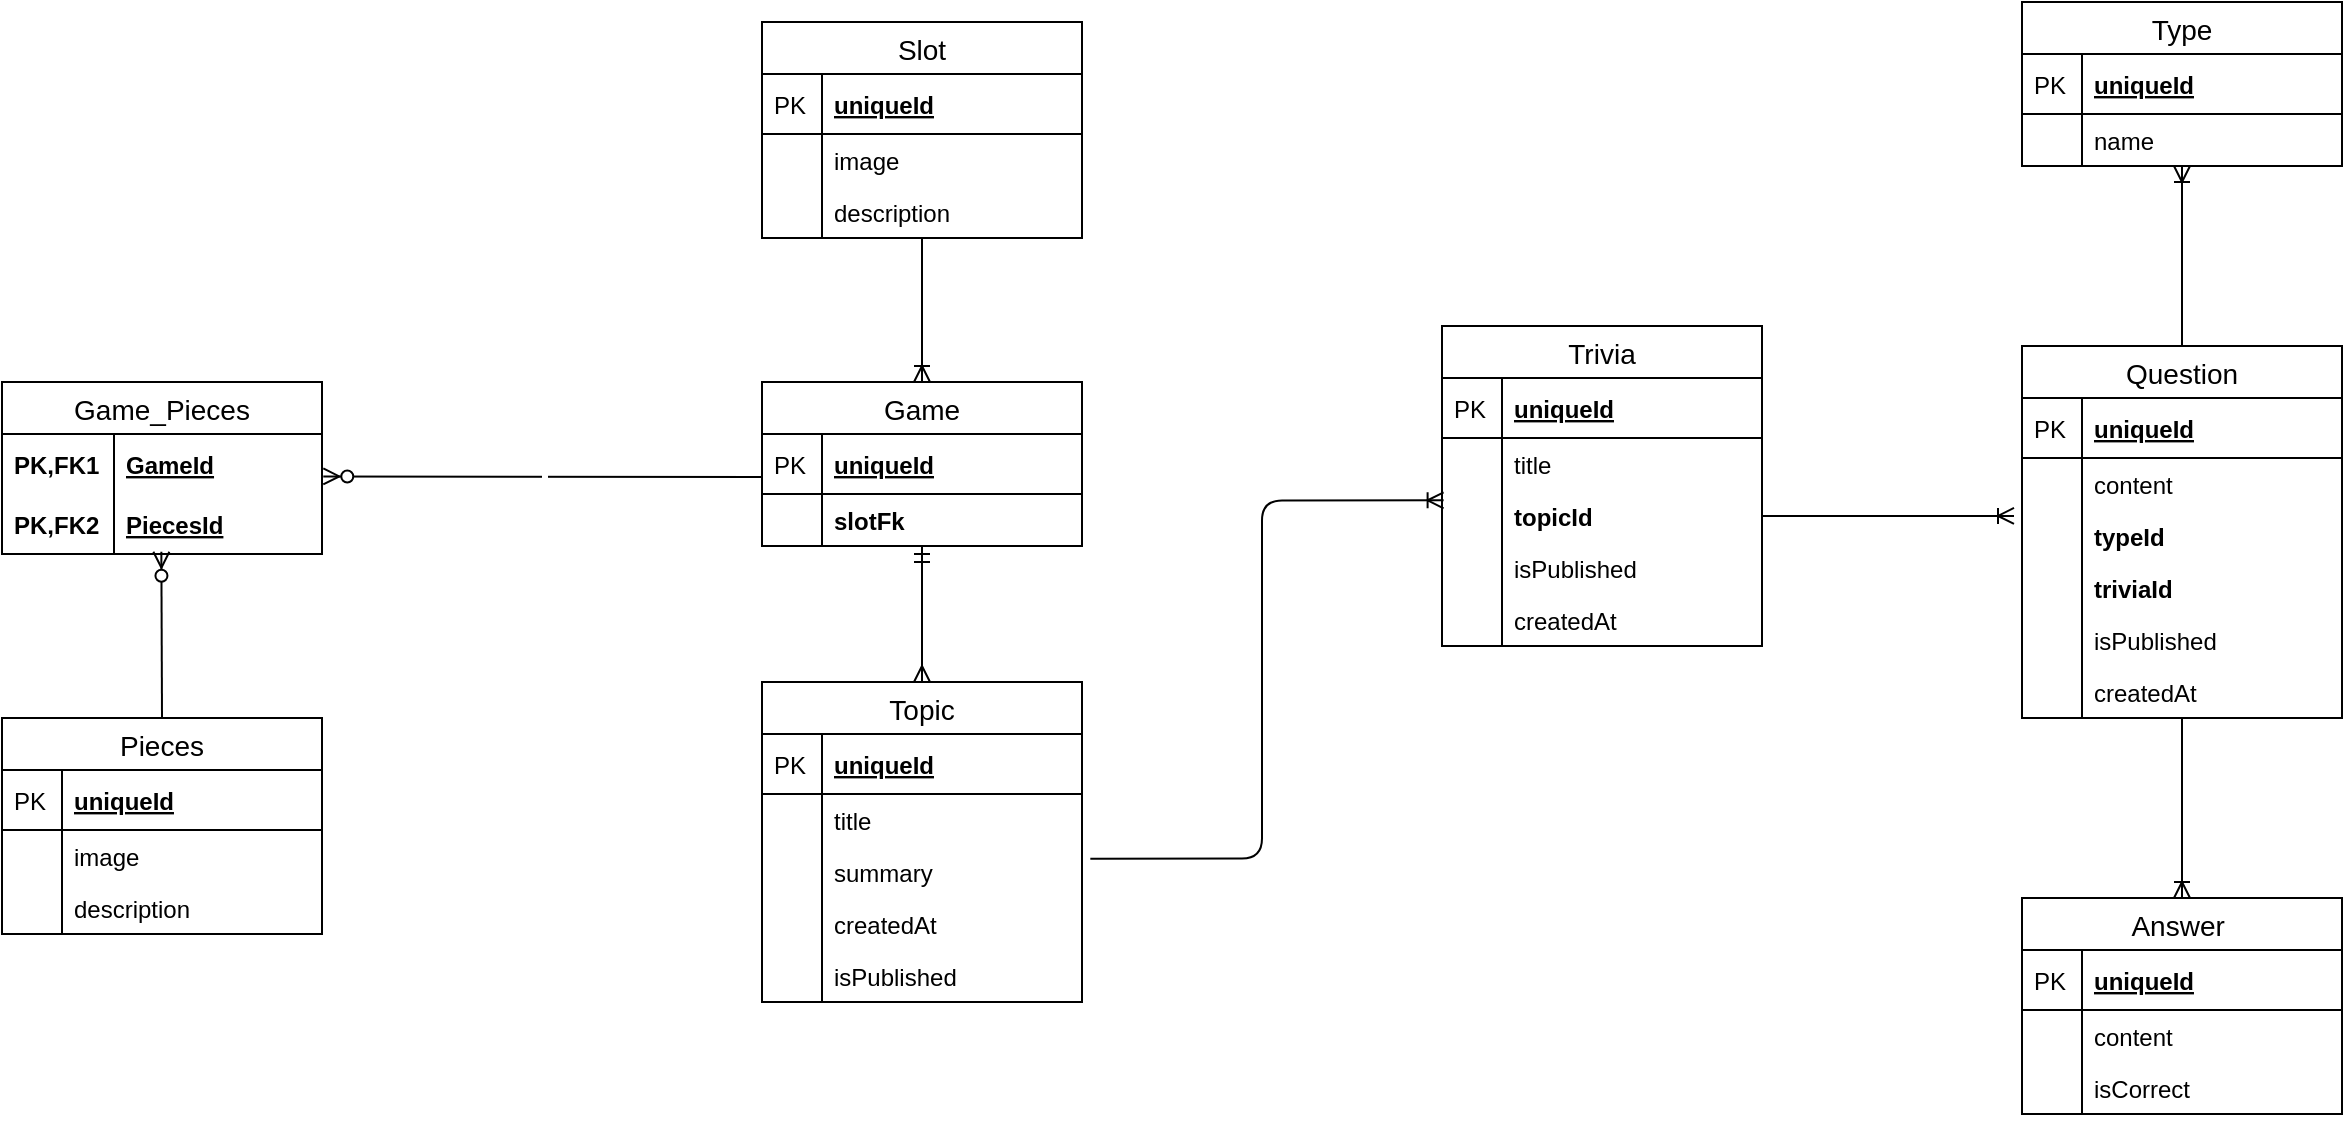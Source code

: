 <mxfile version="13.0.3" type="device"><diagram id="tdgtGivKczbz4CRyKP6L" name="Page-1"><mxGraphModel dx="677" dy="389" grid="1" gridSize="10" guides="1" tooltips="1" connect="1" arrows="1" fold="1" page="1" pageScale="1" pageWidth="850" pageHeight="1100" math="0" shadow="0"><root><mxCell id="0"/><mxCell id="1" parent="0"/><mxCell id="gMvGvAFQvWx9Sq3d775f-1" value="&amp;nbsp;" style="fontSize=12;html=1;endArrow=ERzeroToMany;endFill=1;entryX=1.004;entryY=0.707;entryDx=0;entryDy=0;entryPerimeter=0;exitX=0;exitY=0.716;exitDx=0;exitDy=0;exitPerimeter=0;" parent="1" source="gMvGvAFQvWx9Sq3d775f-76" target="gMvGvAFQvWx9Sq3d775f-64" edge="1"><mxGeometry width="100" height="100" relative="1" as="geometry"><mxPoint x="320" y="380" as="sourcePoint"/><mxPoint x="420" y="280" as="targetPoint"/></mxGeometry></mxCell><mxCell id="gMvGvAFQvWx9Sq3d775f-2" value="" style="fontSize=12;html=1;endArrow=ERzeroToMany;endFill=1;exitX=0.5;exitY=0;exitDx=0;exitDy=0;entryX=0.498;entryY=0.963;entryDx=0;entryDy=0;entryPerimeter=0;" parent="1" source="gMvGvAFQvWx9Sq3d775f-68" target="gMvGvAFQvWx9Sq3d775f-66" edge="1"><mxGeometry width="100" height="100" relative="1" as="geometry"><mxPoint x="390" y="420" as="sourcePoint"/><mxPoint x="259" y="460" as="targetPoint"/></mxGeometry></mxCell><mxCell id="gMvGvAFQvWx9Sq3d775f-3" value="" style="fontSize=12;html=1;endArrow=ERmandOne;startArrow=ERmany;startFill=0;" parent="1" source="gMvGvAFQvWx9Sq3d775f-9" target="gMvGvAFQvWx9Sq3d775f-78" edge="1"><mxGeometry width="100" height="100" relative="1" as="geometry"><mxPoint x="340" y="470" as="sourcePoint"/><mxPoint x="440" y="370" as="targetPoint"/></mxGeometry></mxCell><mxCell id="gMvGvAFQvWx9Sq3d775f-4" value="" style="fontSize=12;html=1;endArrow=ERoneToMany;edgeStyle=orthogonalEdgeStyle;exitX=1.026;exitY=0.244;exitDx=0;exitDy=0;exitPerimeter=0;entryX=0.005;entryY=0.199;entryDx=0;entryDy=0;entryPerimeter=0;" parent="1" source="gMvGvAFQvWx9Sq3d775f-14" target="gMvGvAFQvWx9Sq3d775f-57" edge="1"><mxGeometry width="100" height="100" relative="1" as="geometry"><mxPoint x="530" y="680" as="sourcePoint"/><mxPoint x="560" y="720" as="targetPoint"/></mxGeometry></mxCell><mxCell id="gMvGvAFQvWx9Sq3d775f-5" value="" style="fontSize=12;html=1;endArrow=ERoneToMany;entryX=-0.025;entryY=1.115;entryDx=0;entryDy=0;exitX=1;exitY=0.5;exitDx=0;exitDy=0;entryPerimeter=0;" parent="1" source="gMvGvAFQvWx9Sq3d775f-57" target="gMvGvAFQvWx9Sq3d775f-30" edge="1"><mxGeometry width="100" height="100" relative="1" as="geometry"><mxPoint x="540" y="690" as="sourcePoint"/><mxPoint x="540" y="770" as="targetPoint"/></mxGeometry></mxCell><mxCell id="gMvGvAFQvWx9Sq3d775f-6" value="" style="fontSize=12;html=1;endArrow=ERoneToMany;exitX=0.5;exitY=0;exitDx=0;exitDy=0;" parent="1" source="gMvGvAFQvWx9Sq3d775f-27" target="gMvGvAFQvWx9Sq3d775f-43" edge="1"><mxGeometry width="100" height="100" relative="1" as="geometry"><mxPoint x="620" y="865" as="sourcePoint"/><mxPoint x="769.36" y="866.988" as="targetPoint"/></mxGeometry></mxCell><mxCell id="gMvGvAFQvWx9Sq3d775f-7" value="" style="fontSize=12;html=1;endArrow=ERoneToMany;" parent="1" source="gMvGvAFQvWx9Sq3d775f-38" target="gMvGvAFQvWx9Sq3d775f-45" edge="1"><mxGeometry width="100" height="100" relative="1" as="geometry"><mxPoint x="850" y="780" as="sourcePoint"/><mxPoint x="850" y="690" as="targetPoint"/></mxGeometry></mxCell><mxCell id="gMvGvAFQvWx9Sq3d775f-8" value="" style="fontSize=12;html=1;endArrow=ERoneToMany;" parent="1" source="gMvGvAFQvWx9Sq3d775f-25" target="gMvGvAFQvWx9Sq3d775f-75" edge="1"><mxGeometry width="100" height="100" relative="1" as="geometry"><mxPoint x="670" y="462" as="sourcePoint"/><mxPoint x="700" y="502" as="targetPoint"/></mxGeometry></mxCell><mxCell id="gMvGvAFQvWx9Sq3d775f-9" value="Topic" style="swimlane;fontStyle=0;childLayout=stackLayout;horizontal=1;startSize=26;horizontalStack=0;resizeParent=1;resizeParentMax=0;resizeLast=0;collapsible=1;marginBottom=0;align=center;fontSize=14;" parent="1" vertex="1"><mxGeometry x="450" y="520" width="160" height="160" as="geometry"/></mxCell><mxCell id="gMvGvAFQvWx9Sq3d775f-10" value="uniqueId" style="shape=partialRectangle;top=0;left=0;right=0;bottom=1;align=left;verticalAlign=middle;fillColor=none;spacingLeft=34;spacingRight=4;overflow=hidden;rotatable=0;points=[[0,0.5],[1,0.5]];portConstraint=eastwest;dropTarget=0;fontStyle=5;fontSize=12;" parent="gMvGvAFQvWx9Sq3d775f-9" vertex="1"><mxGeometry y="26" width="160" height="30" as="geometry"/></mxCell><mxCell id="gMvGvAFQvWx9Sq3d775f-11" value="PK" style="shape=partialRectangle;top=0;left=0;bottom=0;fillColor=none;align=left;verticalAlign=middle;spacingLeft=4;spacingRight=4;overflow=hidden;rotatable=0;points=[];portConstraint=eastwest;part=1;fontSize=12;" parent="gMvGvAFQvWx9Sq3d775f-10" vertex="1" connectable="0"><mxGeometry width="30" height="30" as="geometry"/></mxCell><mxCell id="gMvGvAFQvWx9Sq3d775f-12" value="title" style="shape=partialRectangle;top=0;left=0;right=0;bottom=0;align=left;verticalAlign=top;fillColor=none;spacingLeft=34;spacingRight=4;overflow=hidden;rotatable=0;points=[[0,0.5],[1,0.5]];portConstraint=eastwest;dropTarget=0;fontSize=12;" parent="gMvGvAFQvWx9Sq3d775f-9" vertex="1"><mxGeometry y="56" width="160" height="26" as="geometry"/></mxCell><mxCell id="gMvGvAFQvWx9Sq3d775f-13" value="" style="shape=partialRectangle;top=0;left=0;bottom=0;fillColor=none;align=left;verticalAlign=top;spacingLeft=4;spacingRight=4;overflow=hidden;rotatable=0;points=[];portConstraint=eastwest;part=1;fontSize=12;" parent="gMvGvAFQvWx9Sq3d775f-12" vertex="1" connectable="0"><mxGeometry width="30" height="26" as="geometry"/></mxCell><mxCell id="gMvGvAFQvWx9Sq3d775f-14" value="summary" style="shape=partialRectangle;top=0;left=0;right=0;bottom=0;align=left;verticalAlign=top;fillColor=none;spacingLeft=34;spacingRight=4;overflow=hidden;rotatable=0;points=[[0,0.5],[1,0.5]];portConstraint=eastwest;dropTarget=0;fontSize=12;fontStyle=0" parent="gMvGvAFQvWx9Sq3d775f-9" vertex="1"><mxGeometry y="82" width="160" height="26" as="geometry"/></mxCell><mxCell id="gMvGvAFQvWx9Sq3d775f-15" value="" style="shape=partialRectangle;top=0;left=0;bottom=0;fillColor=none;align=left;verticalAlign=top;spacingLeft=4;spacingRight=4;overflow=hidden;rotatable=0;points=[];portConstraint=eastwest;part=1;fontSize=12;" parent="gMvGvAFQvWx9Sq3d775f-14" vertex="1" connectable="0"><mxGeometry width="30" height="26" as="geometry"/></mxCell><mxCell id="gMvGvAFQvWx9Sq3d775f-16" value="createdAt" style="shape=partialRectangle;top=0;left=0;right=0;bottom=0;align=left;verticalAlign=top;fillColor=none;spacingLeft=34;spacingRight=4;overflow=hidden;rotatable=0;points=[[0,0.5],[1,0.5]];portConstraint=eastwest;dropTarget=0;fontSize=12;fontStyle=0" parent="gMvGvAFQvWx9Sq3d775f-9" vertex="1"><mxGeometry y="108" width="160" height="26" as="geometry"/></mxCell><mxCell id="gMvGvAFQvWx9Sq3d775f-17" value="" style="shape=partialRectangle;top=0;left=0;bottom=0;fillColor=none;align=left;verticalAlign=top;spacingLeft=4;spacingRight=4;overflow=hidden;rotatable=0;points=[];portConstraint=eastwest;part=1;fontSize=12;" parent="gMvGvAFQvWx9Sq3d775f-16" vertex="1" connectable="0"><mxGeometry width="30" height="26" as="geometry"/></mxCell><mxCell id="gMvGvAFQvWx9Sq3d775f-18" value="isPublished" style="shape=partialRectangle;top=0;left=0;right=0;bottom=0;align=left;verticalAlign=top;fillColor=none;spacingLeft=34;spacingRight=4;overflow=hidden;rotatable=0;points=[[0,0.5],[1,0.5]];portConstraint=eastwest;dropTarget=0;fontSize=12;fontStyle=0" parent="gMvGvAFQvWx9Sq3d775f-9" vertex="1"><mxGeometry y="134" width="160" height="26" as="geometry"/></mxCell><mxCell id="gMvGvAFQvWx9Sq3d775f-19" value="" style="shape=partialRectangle;top=0;left=0;bottom=0;fillColor=none;align=left;verticalAlign=top;spacingLeft=4;spacingRight=4;overflow=hidden;rotatable=0;points=[];portConstraint=eastwest;part=1;fontSize=12;" parent="gMvGvAFQvWx9Sq3d775f-18" vertex="1" connectable="0"><mxGeometry width="30" height="26" as="geometry"/></mxCell><mxCell id="gMvGvAFQvWx9Sq3d775f-20" value="Slot" style="swimlane;fontStyle=0;childLayout=stackLayout;horizontal=1;startSize=26;horizontalStack=0;resizeParent=1;resizeParentMax=0;resizeLast=0;collapsible=1;marginBottom=0;align=center;fontSize=14;" parent="1" vertex="1"><mxGeometry x="450" y="190" width="160" height="108" as="geometry"/></mxCell><mxCell id="gMvGvAFQvWx9Sq3d775f-21" value="uniqueId" style="shape=partialRectangle;top=0;left=0;right=0;bottom=1;align=left;verticalAlign=middle;fillColor=none;spacingLeft=34;spacingRight=4;overflow=hidden;rotatable=0;points=[[0,0.5],[1,0.5]];portConstraint=eastwest;dropTarget=0;fontStyle=5;fontSize=12;" parent="gMvGvAFQvWx9Sq3d775f-20" vertex="1"><mxGeometry y="26" width="160" height="30" as="geometry"/></mxCell><mxCell id="gMvGvAFQvWx9Sq3d775f-22" value="PK" style="shape=partialRectangle;top=0;left=0;bottom=0;fillColor=none;align=left;verticalAlign=middle;spacingLeft=4;spacingRight=4;overflow=hidden;rotatable=0;points=[];portConstraint=eastwest;part=1;fontSize=12;" parent="gMvGvAFQvWx9Sq3d775f-21" vertex="1" connectable="0"><mxGeometry width="30" height="30" as="geometry"/></mxCell><mxCell id="gMvGvAFQvWx9Sq3d775f-23" value="image" style="shape=partialRectangle;top=0;left=0;right=0;bottom=0;align=left;verticalAlign=top;fillColor=none;spacingLeft=34;spacingRight=4;overflow=hidden;rotatable=0;points=[[0,0.5],[1,0.5]];portConstraint=eastwest;dropTarget=0;fontSize=12;" parent="gMvGvAFQvWx9Sq3d775f-20" vertex="1"><mxGeometry y="56" width="160" height="26" as="geometry"/></mxCell><mxCell id="gMvGvAFQvWx9Sq3d775f-24" value="" style="shape=partialRectangle;top=0;left=0;bottom=0;fillColor=none;align=left;verticalAlign=top;spacingLeft=4;spacingRight=4;overflow=hidden;rotatable=0;points=[];portConstraint=eastwest;part=1;fontSize=12;" parent="gMvGvAFQvWx9Sq3d775f-23" vertex="1" connectable="0"><mxGeometry width="30" height="26" as="geometry"/></mxCell><mxCell id="gMvGvAFQvWx9Sq3d775f-25" value="description" style="shape=partialRectangle;top=0;left=0;right=0;bottom=0;align=left;verticalAlign=top;fillColor=none;spacingLeft=34;spacingRight=4;overflow=hidden;rotatable=0;points=[[0,0.5],[1,0.5]];portConstraint=eastwest;dropTarget=0;fontSize=12;fontStyle=0" parent="gMvGvAFQvWx9Sq3d775f-20" vertex="1"><mxGeometry y="82" width="160" height="26" as="geometry"/></mxCell><mxCell id="gMvGvAFQvWx9Sq3d775f-26" value="" style="shape=partialRectangle;top=0;left=0;bottom=0;fillColor=none;align=left;verticalAlign=top;spacingLeft=4;spacingRight=4;overflow=hidden;rotatable=0;points=[];portConstraint=eastwest;part=1;fontSize=12;" parent="gMvGvAFQvWx9Sq3d775f-25" vertex="1" connectable="0"><mxGeometry width="30" height="26" as="geometry"/></mxCell><mxCell id="gMvGvAFQvWx9Sq3d775f-27" value="Question" style="swimlane;fontStyle=0;childLayout=stackLayout;horizontal=1;startSize=26;horizontalStack=0;resizeParent=1;resizeParentMax=0;resizeLast=0;collapsible=1;marginBottom=0;align=center;fontSize=14;" parent="1" vertex="1"><mxGeometry x="1080" y="352" width="160" height="186" as="geometry"/></mxCell><mxCell id="gMvGvAFQvWx9Sq3d775f-28" value="uniqueId" style="shape=partialRectangle;top=0;left=0;right=0;bottom=1;align=left;verticalAlign=middle;fillColor=none;spacingLeft=34;spacingRight=4;overflow=hidden;rotatable=0;points=[[0,0.5],[1,0.5]];portConstraint=eastwest;dropTarget=0;fontStyle=5;fontSize=12;" parent="gMvGvAFQvWx9Sq3d775f-27" vertex="1"><mxGeometry y="26" width="160" height="30" as="geometry"/></mxCell><mxCell id="gMvGvAFQvWx9Sq3d775f-29" value="PK" style="shape=partialRectangle;top=0;left=0;bottom=0;fillColor=none;align=left;verticalAlign=middle;spacingLeft=4;spacingRight=4;overflow=hidden;rotatable=0;points=[];portConstraint=eastwest;part=1;fontSize=12;" parent="gMvGvAFQvWx9Sq3d775f-28" vertex="1" connectable="0"><mxGeometry width="30" height="30" as="geometry"/></mxCell><mxCell id="gMvGvAFQvWx9Sq3d775f-30" value="content" style="shape=partialRectangle;top=0;left=0;right=0;bottom=0;align=left;verticalAlign=top;fillColor=none;spacingLeft=34;spacingRight=4;overflow=hidden;rotatable=0;points=[[0,0.5],[1,0.5]];portConstraint=eastwest;dropTarget=0;fontSize=12;fontStyle=0" parent="gMvGvAFQvWx9Sq3d775f-27" vertex="1"><mxGeometry y="56" width="160" height="26" as="geometry"/></mxCell><mxCell id="gMvGvAFQvWx9Sq3d775f-31" value="" style="shape=partialRectangle;top=0;left=0;bottom=0;fillColor=none;align=left;verticalAlign=top;spacingLeft=4;spacingRight=4;overflow=hidden;rotatable=0;points=[];portConstraint=eastwest;part=1;fontSize=12;" parent="gMvGvAFQvWx9Sq3d775f-30" vertex="1" connectable="0"><mxGeometry width="30" height="26" as="geometry"/></mxCell><mxCell id="gMvGvAFQvWx9Sq3d775f-32" value="typeId" style="shape=partialRectangle;top=0;left=0;right=0;bottom=0;align=left;verticalAlign=top;fillColor=none;spacingLeft=34;spacingRight=4;overflow=hidden;rotatable=0;points=[[0,0.5],[1,0.5]];portConstraint=eastwest;dropTarget=0;fontSize=12;fontStyle=1" parent="gMvGvAFQvWx9Sq3d775f-27" vertex="1"><mxGeometry y="82" width="160" height="26" as="geometry"/></mxCell><mxCell id="gMvGvAFQvWx9Sq3d775f-33" value="" style="shape=partialRectangle;top=0;left=0;bottom=0;fillColor=none;align=left;verticalAlign=top;spacingLeft=4;spacingRight=4;overflow=hidden;rotatable=0;points=[];portConstraint=eastwest;part=1;fontSize=12;" parent="gMvGvAFQvWx9Sq3d775f-32" vertex="1" connectable="0"><mxGeometry width="30" height="26" as="geometry"/></mxCell><mxCell id="gMvGvAFQvWx9Sq3d775f-34" value="triviaId" style="shape=partialRectangle;top=0;left=0;right=0;bottom=0;align=left;verticalAlign=top;fillColor=none;spacingLeft=34;spacingRight=4;overflow=hidden;rotatable=0;points=[[0,0.5],[1,0.5]];portConstraint=eastwest;dropTarget=0;fontSize=12;fontStyle=1" parent="gMvGvAFQvWx9Sq3d775f-27" vertex="1"><mxGeometry y="108" width="160" height="26" as="geometry"/></mxCell><mxCell id="gMvGvAFQvWx9Sq3d775f-35" value="" style="shape=partialRectangle;top=0;left=0;bottom=0;fillColor=none;align=left;verticalAlign=top;spacingLeft=4;spacingRight=4;overflow=hidden;rotatable=0;points=[];portConstraint=eastwest;part=1;fontSize=12;" parent="gMvGvAFQvWx9Sq3d775f-34" vertex="1" connectable="0"><mxGeometry width="30" height="26" as="geometry"/></mxCell><mxCell id="gMvGvAFQvWx9Sq3d775f-36" value="isPublished" style="shape=partialRectangle;top=0;left=0;right=0;bottom=0;align=left;verticalAlign=top;fillColor=none;spacingLeft=34;spacingRight=4;overflow=hidden;rotatable=0;points=[[0,0.5],[1,0.5]];portConstraint=eastwest;dropTarget=0;fontSize=12;fontStyle=0" parent="gMvGvAFQvWx9Sq3d775f-27" vertex="1"><mxGeometry y="134" width="160" height="26" as="geometry"/></mxCell><mxCell id="gMvGvAFQvWx9Sq3d775f-37" value="" style="shape=partialRectangle;top=0;left=0;bottom=0;fillColor=none;align=left;verticalAlign=top;spacingLeft=4;spacingRight=4;overflow=hidden;rotatable=0;points=[];portConstraint=eastwest;part=1;fontSize=12;" parent="gMvGvAFQvWx9Sq3d775f-36" vertex="1" connectable="0"><mxGeometry width="30" height="26" as="geometry"/></mxCell><mxCell id="gMvGvAFQvWx9Sq3d775f-38" value="createdAt" style="shape=partialRectangle;top=0;left=0;right=0;bottom=0;align=left;verticalAlign=top;fillColor=none;spacingLeft=34;spacingRight=4;overflow=hidden;rotatable=0;points=[[0,0.5],[1,0.5]];portConstraint=eastwest;dropTarget=0;fontSize=12;fontStyle=0" parent="gMvGvAFQvWx9Sq3d775f-27" vertex="1"><mxGeometry y="160" width="160" height="26" as="geometry"/></mxCell><mxCell id="gMvGvAFQvWx9Sq3d775f-39" value="" style="shape=partialRectangle;top=0;left=0;bottom=0;fillColor=none;align=left;verticalAlign=top;spacingLeft=4;spacingRight=4;overflow=hidden;rotatable=0;points=[];portConstraint=eastwest;part=1;fontSize=12;" parent="gMvGvAFQvWx9Sq3d775f-38" vertex="1" connectable="0"><mxGeometry width="30" height="26" as="geometry"/></mxCell><mxCell id="gMvGvAFQvWx9Sq3d775f-40" value="Type" style="swimlane;fontStyle=0;childLayout=stackLayout;horizontal=1;startSize=26;horizontalStack=0;resizeParent=1;resizeParentMax=0;resizeLast=0;collapsible=1;marginBottom=0;align=center;fontSize=14;" parent="1" vertex="1"><mxGeometry x="1080" y="180" width="160" height="82" as="geometry"/></mxCell><mxCell id="gMvGvAFQvWx9Sq3d775f-41" value="uniqueId" style="shape=partialRectangle;top=0;left=0;right=0;bottom=1;align=left;verticalAlign=middle;fillColor=none;spacingLeft=34;spacingRight=4;overflow=hidden;rotatable=0;points=[[0,0.5],[1,0.5]];portConstraint=eastwest;dropTarget=0;fontStyle=5;fontSize=12;" parent="gMvGvAFQvWx9Sq3d775f-40" vertex="1"><mxGeometry y="26" width="160" height="30" as="geometry"/></mxCell><mxCell id="gMvGvAFQvWx9Sq3d775f-42" value="PK" style="shape=partialRectangle;top=0;left=0;bottom=0;fillColor=none;align=left;verticalAlign=middle;spacingLeft=4;spacingRight=4;overflow=hidden;rotatable=0;points=[];portConstraint=eastwest;part=1;fontSize=12;" parent="gMvGvAFQvWx9Sq3d775f-41" vertex="1" connectable="0"><mxGeometry width="30" height="30" as="geometry"/></mxCell><mxCell id="gMvGvAFQvWx9Sq3d775f-43" value="name" style="shape=partialRectangle;top=0;left=0;right=0;bottom=0;align=left;verticalAlign=top;fillColor=none;spacingLeft=34;spacingRight=4;overflow=hidden;rotatable=0;points=[[0,0.5],[1,0.5]];portConstraint=eastwest;dropTarget=0;fontSize=12;fontStyle=0" parent="gMvGvAFQvWx9Sq3d775f-40" vertex="1"><mxGeometry y="56" width="160" height="26" as="geometry"/></mxCell><mxCell id="gMvGvAFQvWx9Sq3d775f-44" value="" style="shape=partialRectangle;top=0;left=0;bottom=0;fillColor=none;align=left;verticalAlign=top;spacingLeft=4;spacingRight=4;overflow=hidden;rotatable=0;points=[];portConstraint=eastwest;part=1;fontSize=12;" parent="gMvGvAFQvWx9Sq3d775f-43" vertex="1" connectable="0"><mxGeometry width="30" height="26" as="geometry"/></mxCell><mxCell id="gMvGvAFQvWx9Sq3d775f-45" value="Answer " style="swimlane;fontStyle=0;childLayout=stackLayout;horizontal=1;startSize=26;horizontalStack=0;resizeParent=1;resizeParentMax=0;resizeLast=0;collapsible=1;marginBottom=0;align=center;fontSize=14;" parent="1" vertex="1"><mxGeometry x="1080" y="628" width="160" height="108" as="geometry"/></mxCell><mxCell id="gMvGvAFQvWx9Sq3d775f-46" value="uniqueId" style="shape=partialRectangle;top=0;left=0;right=0;bottom=1;align=left;verticalAlign=middle;fillColor=none;spacingLeft=34;spacingRight=4;overflow=hidden;rotatable=0;points=[[0,0.5],[1,0.5]];portConstraint=eastwest;dropTarget=0;fontStyle=5;fontSize=12;" parent="gMvGvAFQvWx9Sq3d775f-45" vertex="1"><mxGeometry y="26" width="160" height="30" as="geometry"/></mxCell><mxCell id="gMvGvAFQvWx9Sq3d775f-47" value="PK" style="shape=partialRectangle;top=0;left=0;bottom=0;fillColor=none;align=left;verticalAlign=middle;spacingLeft=4;spacingRight=4;overflow=hidden;rotatable=0;points=[];portConstraint=eastwest;part=1;fontSize=12;" parent="gMvGvAFQvWx9Sq3d775f-46" vertex="1" connectable="0"><mxGeometry width="30" height="30" as="geometry"/></mxCell><mxCell id="gMvGvAFQvWx9Sq3d775f-48" value="content" style="shape=partialRectangle;top=0;left=0;right=0;bottom=0;align=left;verticalAlign=top;fillColor=none;spacingLeft=34;spacingRight=4;overflow=hidden;rotatable=0;points=[[0,0.5],[1,0.5]];portConstraint=eastwest;dropTarget=0;fontSize=12;fontStyle=0" parent="gMvGvAFQvWx9Sq3d775f-45" vertex="1"><mxGeometry y="56" width="160" height="26" as="geometry"/></mxCell><mxCell id="gMvGvAFQvWx9Sq3d775f-49" value="" style="shape=partialRectangle;top=0;left=0;bottom=0;fillColor=none;align=left;verticalAlign=top;spacingLeft=4;spacingRight=4;overflow=hidden;rotatable=0;points=[];portConstraint=eastwest;part=1;fontSize=12;" parent="gMvGvAFQvWx9Sq3d775f-48" vertex="1" connectable="0"><mxGeometry width="30" height="26" as="geometry"/></mxCell><mxCell id="gMvGvAFQvWx9Sq3d775f-50" value="isCorrect" style="shape=partialRectangle;top=0;left=0;right=0;bottom=0;align=left;verticalAlign=top;fillColor=none;spacingLeft=34;spacingRight=4;overflow=hidden;rotatable=0;points=[[0,0.5],[1,0.5]];portConstraint=eastwest;dropTarget=0;fontSize=12;fontStyle=0" parent="gMvGvAFQvWx9Sq3d775f-45" vertex="1"><mxGeometry y="82" width="160" height="26" as="geometry"/></mxCell><mxCell id="gMvGvAFQvWx9Sq3d775f-51" value="" style="shape=partialRectangle;top=0;left=0;bottom=0;fillColor=none;align=left;verticalAlign=top;spacingLeft=4;spacingRight=4;overflow=hidden;rotatable=0;points=[];portConstraint=eastwest;part=1;fontSize=12;" parent="gMvGvAFQvWx9Sq3d775f-50" vertex="1" connectable="0"><mxGeometry width="30" height="26" as="geometry"/></mxCell><mxCell id="gMvGvAFQvWx9Sq3d775f-52" value="Trivia" style="swimlane;fontStyle=0;childLayout=stackLayout;horizontal=1;startSize=26;horizontalStack=0;resizeParent=1;resizeParentMax=0;resizeLast=0;collapsible=1;marginBottom=0;align=center;fontSize=14;" parent="1" vertex="1"><mxGeometry x="790" y="342" width="160" height="160" as="geometry"/></mxCell><mxCell id="gMvGvAFQvWx9Sq3d775f-53" value="uniqueId" style="shape=partialRectangle;top=0;left=0;right=0;bottom=1;align=left;verticalAlign=middle;fillColor=none;spacingLeft=34;spacingRight=4;overflow=hidden;rotatable=0;points=[[0,0.5],[1,0.5]];portConstraint=eastwest;dropTarget=0;fontStyle=5;fontSize=12;" parent="gMvGvAFQvWx9Sq3d775f-52" vertex="1"><mxGeometry y="26" width="160" height="30" as="geometry"/></mxCell><mxCell id="gMvGvAFQvWx9Sq3d775f-54" value="PK" style="shape=partialRectangle;top=0;left=0;bottom=0;fillColor=none;align=left;verticalAlign=middle;spacingLeft=4;spacingRight=4;overflow=hidden;rotatable=0;points=[];portConstraint=eastwest;part=1;fontSize=12;" parent="gMvGvAFQvWx9Sq3d775f-53" vertex="1" connectable="0"><mxGeometry width="30" height="30" as="geometry"/></mxCell><mxCell id="gMvGvAFQvWx9Sq3d775f-55" value="title" style="shape=partialRectangle;top=0;left=0;right=0;bottom=0;align=left;verticalAlign=top;fillColor=none;spacingLeft=34;spacingRight=4;overflow=hidden;rotatable=0;points=[[0,0.5],[1,0.5]];portConstraint=eastwest;dropTarget=0;fontSize=12;fontStyle=0" parent="gMvGvAFQvWx9Sq3d775f-52" vertex="1"><mxGeometry y="56" width="160" height="26" as="geometry"/></mxCell><mxCell id="gMvGvAFQvWx9Sq3d775f-56" value="" style="shape=partialRectangle;top=0;left=0;bottom=0;fillColor=none;align=left;verticalAlign=top;spacingLeft=4;spacingRight=4;overflow=hidden;rotatable=0;points=[];portConstraint=eastwest;part=1;fontSize=12;" parent="gMvGvAFQvWx9Sq3d775f-55" vertex="1" connectable="0"><mxGeometry width="30" height="26" as="geometry"/></mxCell><mxCell id="gMvGvAFQvWx9Sq3d775f-57" value="topicId" style="shape=partialRectangle;top=0;left=0;right=0;bottom=0;align=left;verticalAlign=top;fillColor=none;spacingLeft=34;spacingRight=4;overflow=hidden;rotatable=0;points=[[0,0.5],[1,0.5]];portConstraint=eastwest;dropTarget=0;fontSize=12;fontStyle=1" parent="gMvGvAFQvWx9Sq3d775f-52" vertex="1"><mxGeometry y="82" width="160" height="26" as="geometry"/></mxCell><mxCell id="gMvGvAFQvWx9Sq3d775f-58" value="" style="shape=partialRectangle;top=0;left=0;bottom=0;fillColor=none;align=left;verticalAlign=top;spacingLeft=4;spacingRight=4;overflow=hidden;rotatable=0;points=[];portConstraint=eastwest;part=1;fontSize=12;" parent="gMvGvAFQvWx9Sq3d775f-57" vertex="1" connectable="0"><mxGeometry width="30" height="26" as="geometry"/></mxCell><mxCell id="gMvGvAFQvWx9Sq3d775f-59" value="isPublished" style="shape=partialRectangle;top=0;left=0;right=0;bottom=0;align=left;verticalAlign=top;fillColor=none;spacingLeft=34;spacingRight=4;overflow=hidden;rotatable=0;points=[[0,0.5],[1,0.5]];portConstraint=eastwest;dropTarget=0;fontSize=12;fontStyle=0" parent="gMvGvAFQvWx9Sq3d775f-52" vertex="1"><mxGeometry y="108" width="160" height="26" as="geometry"/></mxCell><mxCell id="gMvGvAFQvWx9Sq3d775f-60" value="" style="shape=partialRectangle;top=0;left=0;bottom=0;fillColor=none;align=left;verticalAlign=top;spacingLeft=4;spacingRight=4;overflow=hidden;rotatable=0;points=[];portConstraint=eastwest;part=1;fontSize=12;" parent="gMvGvAFQvWx9Sq3d775f-59" vertex="1" connectable="0"><mxGeometry width="30" height="26" as="geometry"/></mxCell><mxCell id="gMvGvAFQvWx9Sq3d775f-61" value="createdAt" style="shape=partialRectangle;top=0;left=0;right=0;bottom=0;align=left;verticalAlign=top;fillColor=none;spacingLeft=34;spacingRight=4;overflow=hidden;rotatable=0;points=[[0,0.5],[1,0.5]];portConstraint=eastwest;dropTarget=0;fontSize=12;fontStyle=0" parent="gMvGvAFQvWx9Sq3d775f-52" vertex="1"><mxGeometry y="134" width="160" height="26" as="geometry"/></mxCell><mxCell id="gMvGvAFQvWx9Sq3d775f-62" value="" style="shape=partialRectangle;top=0;left=0;bottom=0;fillColor=none;align=left;verticalAlign=top;spacingLeft=4;spacingRight=4;overflow=hidden;rotatable=0;points=[];portConstraint=eastwest;part=1;fontSize=12;" parent="gMvGvAFQvWx9Sq3d775f-61" vertex="1" connectable="0"><mxGeometry width="30" height="26" as="geometry"/></mxCell><mxCell id="gMvGvAFQvWx9Sq3d775f-63" value="Game_Pieces" style="swimlane;fontStyle=0;childLayout=stackLayout;horizontal=1;startSize=26;horizontalStack=0;resizeParent=1;resizeParentMax=0;resizeLast=0;collapsible=1;marginBottom=0;align=center;fontSize=14;" parent="1" vertex="1"><mxGeometry x="70" y="370" width="160" height="86" as="geometry"/></mxCell><mxCell id="gMvGvAFQvWx9Sq3d775f-64" value="GameId" style="shape=partialRectangle;top=0;left=0;right=0;bottom=0;align=left;verticalAlign=middle;fillColor=none;spacingLeft=60;spacingRight=4;overflow=hidden;rotatable=0;points=[[0,0.5],[1,0.5]];portConstraint=eastwest;dropTarget=0;fontStyle=5;fontSize=12;" parent="gMvGvAFQvWx9Sq3d775f-63" vertex="1"><mxGeometry y="26" width="160" height="30" as="geometry"/></mxCell><mxCell id="gMvGvAFQvWx9Sq3d775f-65" value="PK,FK1" style="shape=partialRectangle;fontStyle=1;top=0;left=0;bottom=0;fillColor=none;align=left;verticalAlign=middle;spacingLeft=4;spacingRight=4;overflow=hidden;rotatable=0;points=[];portConstraint=eastwest;part=1;fontSize=12;" parent="gMvGvAFQvWx9Sq3d775f-64" vertex="1" connectable="0"><mxGeometry width="56" height="30" as="geometry"/></mxCell><mxCell id="gMvGvAFQvWx9Sq3d775f-66" value="PiecesId" style="shape=partialRectangle;top=0;left=0;right=0;bottom=1;align=left;verticalAlign=middle;fillColor=none;spacingLeft=60;spacingRight=4;overflow=hidden;rotatable=0;points=[[0,0.5],[1,0.5]];portConstraint=eastwest;dropTarget=0;fontStyle=5;fontSize=12;" parent="gMvGvAFQvWx9Sq3d775f-63" vertex="1"><mxGeometry y="56" width="160" height="30" as="geometry"/></mxCell><mxCell id="gMvGvAFQvWx9Sq3d775f-67" value="PK,FK2" style="shape=partialRectangle;fontStyle=1;top=0;left=0;bottom=0;fillColor=none;align=left;verticalAlign=middle;spacingLeft=4;spacingRight=4;overflow=hidden;rotatable=0;points=[];portConstraint=eastwest;part=1;fontSize=12;" parent="gMvGvAFQvWx9Sq3d775f-66" vertex="1" connectable="0"><mxGeometry width="56" height="30" as="geometry"/></mxCell><mxCell id="gMvGvAFQvWx9Sq3d775f-68" value="Pieces" style="swimlane;fontStyle=0;childLayout=stackLayout;horizontal=1;startSize=26;horizontalStack=0;resizeParent=1;resizeParentMax=0;resizeLast=0;collapsible=1;marginBottom=0;align=center;fontSize=14;" parent="1" vertex="1"><mxGeometry x="70" y="538" width="160" height="108" as="geometry"/></mxCell><mxCell id="gMvGvAFQvWx9Sq3d775f-69" value="uniqueId" style="shape=partialRectangle;top=0;left=0;right=0;bottom=1;align=left;verticalAlign=middle;fillColor=none;spacingLeft=34;spacingRight=4;overflow=hidden;rotatable=0;points=[[0,0.5],[1,0.5]];portConstraint=eastwest;dropTarget=0;fontStyle=5;fontSize=12;" parent="gMvGvAFQvWx9Sq3d775f-68" vertex="1"><mxGeometry y="26" width="160" height="30" as="geometry"/></mxCell><mxCell id="gMvGvAFQvWx9Sq3d775f-70" value="PK" style="shape=partialRectangle;top=0;left=0;bottom=0;fillColor=none;align=left;verticalAlign=middle;spacingLeft=4;spacingRight=4;overflow=hidden;rotatable=0;points=[];portConstraint=eastwest;part=1;fontSize=12;" parent="gMvGvAFQvWx9Sq3d775f-69" vertex="1" connectable="0"><mxGeometry width="30" height="30" as="geometry"/></mxCell><mxCell id="gMvGvAFQvWx9Sq3d775f-71" value="image" style="shape=partialRectangle;top=0;left=0;right=0;bottom=0;align=left;verticalAlign=top;fillColor=none;spacingLeft=34;spacingRight=4;overflow=hidden;rotatable=0;points=[[0,0.5],[1,0.5]];portConstraint=eastwest;dropTarget=0;fontSize=12;" parent="gMvGvAFQvWx9Sq3d775f-68" vertex="1"><mxGeometry y="56" width="160" height="26" as="geometry"/></mxCell><mxCell id="gMvGvAFQvWx9Sq3d775f-72" value="" style="shape=partialRectangle;top=0;left=0;bottom=0;fillColor=none;align=left;verticalAlign=top;spacingLeft=4;spacingRight=4;overflow=hidden;rotatable=0;points=[];portConstraint=eastwest;part=1;fontSize=12;" parent="gMvGvAFQvWx9Sq3d775f-71" vertex="1" connectable="0"><mxGeometry width="30" height="26" as="geometry"/></mxCell><mxCell id="gMvGvAFQvWx9Sq3d775f-73" value="description" style="shape=partialRectangle;top=0;left=0;right=0;bottom=0;align=left;verticalAlign=top;fillColor=none;spacingLeft=34;spacingRight=4;overflow=hidden;rotatable=0;points=[[0,0.5],[1,0.5]];portConstraint=eastwest;dropTarget=0;fontSize=12;fontStyle=0" parent="gMvGvAFQvWx9Sq3d775f-68" vertex="1"><mxGeometry y="82" width="160" height="26" as="geometry"/></mxCell><mxCell id="gMvGvAFQvWx9Sq3d775f-74" value="" style="shape=partialRectangle;top=0;left=0;bottom=0;fillColor=none;align=left;verticalAlign=top;spacingLeft=4;spacingRight=4;overflow=hidden;rotatable=0;points=[];portConstraint=eastwest;part=1;fontSize=12;" parent="gMvGvAFQvWx9Sq3d775f-73" vertex="1" connectable="0"><mxGeometry width="30" height="26" as="geometry"/></mxCell><mxCell id="gMvGvAFQvWx9Sq3d775f-75" value="Game" style="swimlane;fontStyle=0;childLayout=stackLayout;horizontal=1;startSize=26;horizontalStack=0;resizeParent=1;resizeParentMax=0;resizeLast=0;collapsible=1;marginBottom=0;align=center;fontSize=14;" parent="1" vertex="1"><mxGeometry x="450" y="370" width="160" height="82" as="geometry"/></mxCell><mxCell id="gMvGvAFQvWx9Sq3d775f-76" value="uniqueId" style="shape=partialRectangle;top=0;left=0;right=0;bottom=1;align=left;verticalAlign=middle;fillColor=none;spacingLeft=34;spacingRight=4;overflow=hidden;rotatable=0;points=[[0,0.5],[1,0.5]];portConstraint=eastwest;dropTarget=0;fontStyle=5;fontSize=12;" parent="gMvGvAFQvWx9Sq3d775f-75" vertex="1"><mxGeometry y="26" width="160" height="30" as="geometry"/></mxCell><mxCell id="gMvGvAFQvWx9Sq3d775f-77" value="PK" style="shape=partialRectangle;top=0;left=0;bottom=0;fillColor=none;align=left;verticalAlign=middle;spacingLeft=4;spacingRight=4;overflow=hidden;rotatable=0;points=[];portConstraint=eastwest;part=1;fontSize=12;" parent="gMvGvAFQvWx9Sq3d775f-76" vertex="1" connectable="0"><mxGeometry width="30" height="30" as="geometry"/></mxCell><mxCell id="gMvGvAFQvWx9Sq3d775f-78" value="slotFk" style="shape=partialRectangle;top=0;left=0;right=0;bottom=0;align=left;verticalAlign=top;fillColor=none;spacingLeft=34;spacingRight=4;overflow=hidden;rotatable=0;points=[[0,0.5],[1,0.5]];portConstraint=eastwest;dropTarget=0;fontSize=12;fontStyle=1" parent="gMvGvAFQvWx9Sq3d775f-75" vertex="1"><mxGeometry y="56" width="160" height="26" as="geometry"/></mxCell><mxCell id="gMvGvAFQvWx9Sq3d775f-79" value="" style="shape=partialRectangle;top=0;left=0;bottom=0;fillColor=none;align=left;verticalAlign=top;spacingLeft=4;spacingRight=4;overflow=hidden;rotatable=0;points=[];portConstraint=eastwest;part=1;fontSize=12;" parent="gMvGvAFQvWx9Sq3d775f-78" vertex="1" connectable="0"><mxGeometry width="30" height="26" as="geometry"/></mxCell></root></mxGraphModel></diagram></mxfile>
